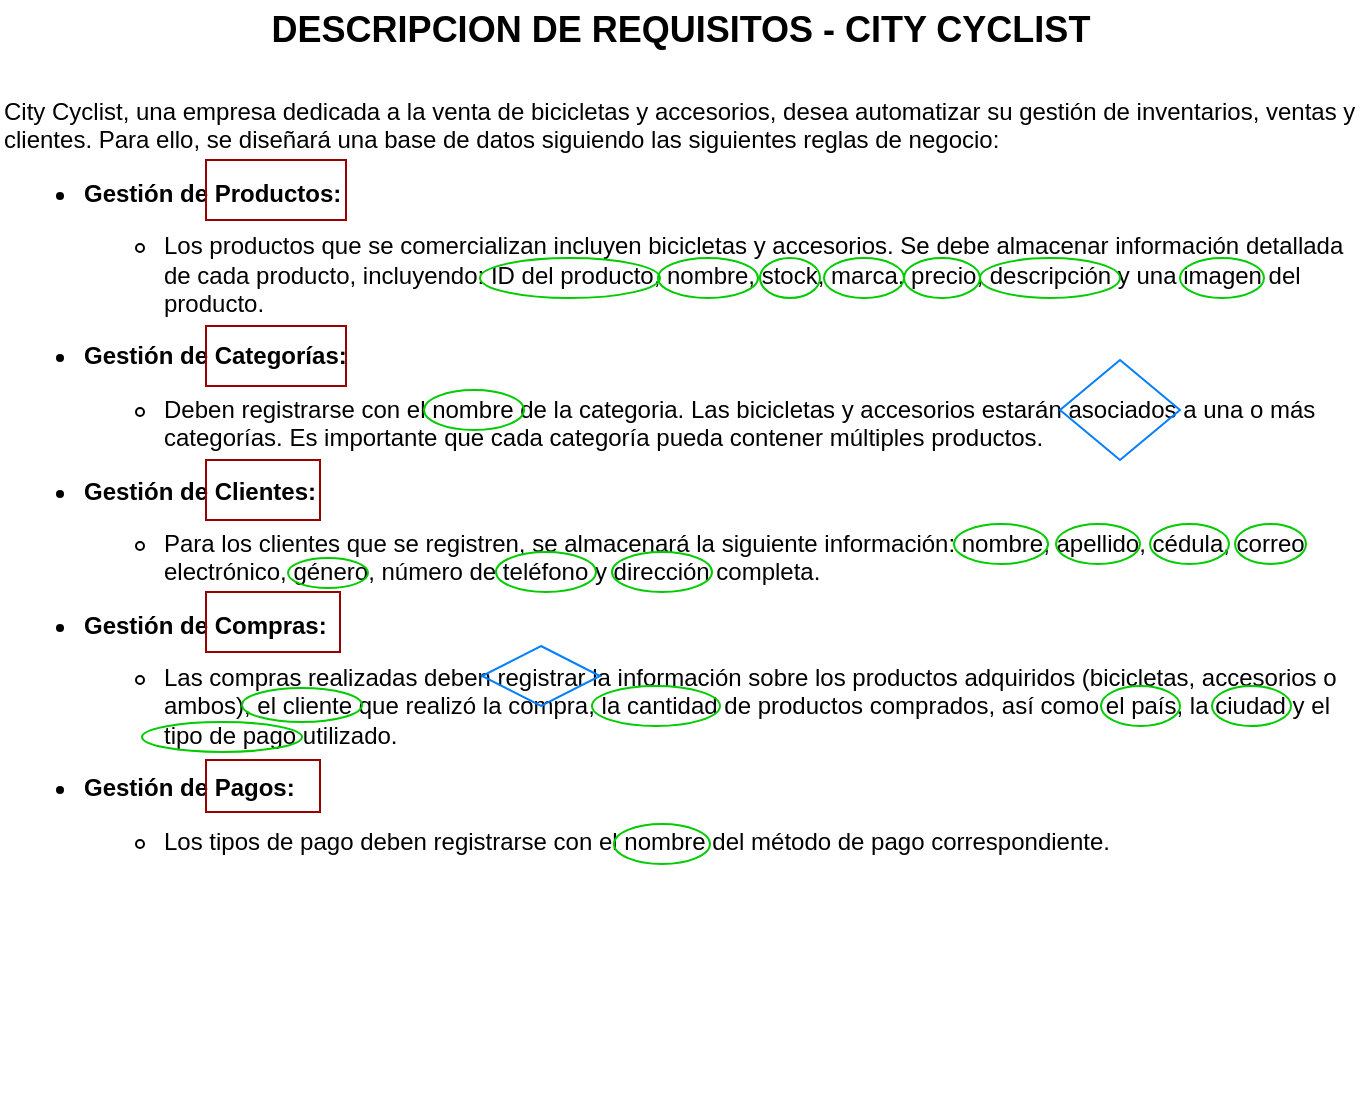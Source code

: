 <mxfile version="24.7.7">
  <diagram id="_LwM8ebEwLGyVchgPUwL" name="Página-1">
    <mxGraphModel dx="1194" dy="629" grid="1" gridSize="10" guides="1" tooltips="1" connect="1" arrows="1" fold="1" page="1" pageScale="1" pageWidth="827" pageHeight="1169" math="0" shadow="0">
      <root>
        <mxCell id="0" />
        <mxCell id="1" parent="0" />
        <mxCell id="jAvURyndO3w042A4g3do-30" value="" style="group;movable=0;resizable=0;rotatable=0;deletable=0;editable=0;locked=1;connectable=0;" parent="1" vertex="1" connectable="0">
          <mxGeometry x="80" y="20" width="680" height="550" as="geometry" />
        </mxCell>
        <mxCell id="jAvURyndO3w042A4g3do-1" value="&lt;p&gt;City Cyclist, una empresa dedicada a la venta de bicicletas y accesorios, desea automatizar su gestión de inventarios, ventas y clientes. Para ello, se diseñará una base de datos siguiendo las siguientes reglas de negocio:&lt;/p&gt;&lt;ul&gt;&lt;li&gt;&lt;p&gt;&lt;strong&gt;Gestión de Productos:&lt;/strong&gt;&lt;/p&gt;&lt;ul&gt;&lt;li&gt;Los productos que se comercializan incluyen bicicletas y accesorios. Se debe almacenar información detallada de cada producto, incluyendo: ID del producto, nombre, stock, marca, precio, descripción y una imagen del producto.&lt;/li&gt;&lt;/ul&gt;&lt;/li&gt;&lt;li&gt;&lt;p&gt;&lt;strong&gt;Gestión de Categorías:&lt;/strong&gt;&lt;/p&gt;&lt;ul&gt;&lt;li&gt;Deben registrarse con el nombre de la categoria. Las bicicletas y accesorios estarán asociados a una o más categorías. Es importante que cada categoría pueda contener múltiples productos.&lt;/li&gt;&lt;/ul&gt;&lt;/li&gt;&lt;li&gt;&lt;p&gt;&lt;strong&gt;Gestión de Clientes:&lt;/strong&gt;&lt;/p&gt;&lt;ul&gt;&lt;li&gt;Para los clientes que se registren, se almacenará la siguiente información: nombre, apellido, cédula, correo electrónico, género, número de teléfono y dirección completa.&lt;/li&gt;&lt;/ul&gt;&lt;/li&gt;&lt;li&gt;&lt;p&gt;&lt;strong&gt;Gestión de Compras:&lt;/strong&gt;&lt;/p&gt;&lt;ul&gt;&lt;li&gt;Las compras realizadas deben registrar la información sobre los productos adquiridos (bicicletas, accesorios o ambos), el cliente que realizó la compra, la cantidad de productos comprados, así como el país, la ciudad y el tipo de pago utilizado.&lt;/li&gt;&lt;/ul&gt;&lt;/li&gt;&lt;li&gt;&lt;p&gt;&lt;strong&gt;Gestión de Pagos:&lt;/strong&gt;&lt;/p&gt;&lt;ul&gt;&lt;li&gt;Los tipos de pago deben registrarse con el nombre del método de pago correspondiente.&lt;/li&gt;&lt;/ul&gt;&lt;/li&gt;&lt;/ul&gt;" style="text;whiteSpace=wrap;html=1;movable=0;resizable=0;rotatable=0;deletable=0;editable=0;locked=1;connectable=0;" parent="jAvURyndO3w042A4g3do-30" vertex="1">
          <mxGeometry y="30" width="680" height="480" as="geometry" />
        </mxCell>
        <mxCell id="jAvURyndO3w042A4g3do-2" value="&lt;b&gt;&lt;font style=&quot;font-size: 18px;&quot;&gt; DESCRIPCION DE REQUISITOS - CITY CYCLIST&lt;/font&gt;&lt;/b&gt;" style="text;html=1;align=center;verticalAlign=middle;whiteSpace=wrap;rounded=0;" parent="jAvURyndO3w042A4g3do-30" vertex="1">
          <mxGeometry x="109.5" width="461" height="30" as="geometry" />
        </mxCell>
        <mxCell id="jAvURyndO3w042A4g3do-3" value="" style="rounded=0;whiteSpace=wrap;html=1;strokeColor=#990000;fillColor=none;" parent="jAvURyndO3w042A4g3do-30" vertex="1">
          <mxGeometry x="103" y="80" width="70" height="30" as="geometry" />
        </mxCell>
        <mxCell id="jAvURyndO3w042A4g3do-4" value="" style="rounded=0;whiteSpace=wrap;html=1;strokeColor=#990000;fillColor=none;" parent="jAvURyndO3w042A4g3do-30" vertex="1">
          <mxGeometry x="103" y="163" width="70" height="30" as="geometry" />
        </mxCell>
        <mxCell id="jAvURyndO3w042A4g3do-5" value="" style="rounded=0;whiteSpace=wrap;html=1;strokeColor=#990000;fillColor=none;" parent="jAvURyndO3w042A4g3do-30" vertex="1">
          <mxGeometry x="103" y="230" width="57" height="30" as="geometry" />
        </mxCell>
        <mxCell id="jAvURyndO3w042A4g3do-6" value="" style="rounded=0;whiteSpace=wrap;html=1;strokeColor=#990000;fillColor=none;" parent="jAvURyndO3w042A4g3do-30" vertex="1">
          <mxGeometry x="103" y="296" width="67" height="30" as="geometry" />
        </mxCell>
        <mxCell id="jAvURyndO3w042A4g3do-7" value="" style="rounded=0;whiteSpace=wrap;html=1;strokeColor=#990000;fillColor=none;" parent="jAvURyndO3w042A4g3do-30" vertex="1">
          <mxGeometry x="103" y="380" width="57" height="26" as="geometry" />
        </mxCell>
        <mxCell id="jAvURyndO3w042A4g3do-8" value="" style="ellipse;whiteSpace=wrap;html=1;fillColor=none;strokeColor=#00CC00;" parent="jAvURyndO3w042A4g3do-30" vertex="1">
          <mxGeometry x="240" y="129" width="90" height="20" as="geometry" />
        </mxCell>
        <mxCell id="jAvURyndO3w042A4g3do-9" value="" style="ellipse;whiteSpace=wrap;html=1;fillColor=none;strokeColor=#00CC00;" parent="jAvURyndO3w042A4g3do-30" vertex="1">
          <mxGeometry x="329" y="129" width="50" height="20" as="geometry" />
        </mxCell>
        <mxCell id="jAvURyndO3w042A4g3do-10" value="" style="ellipse;whiteSpace=wrap;html=1;fillColor=none;strokeColor=#00CC00;" parent="jAvURyndO3w042A4g3do-30" vertex="1">
          <mxGeometry x="380" y="129" width="30" height="20" as="geometry" />
        </mxCell>
        <mxCell id="jAvURyndO3w042A4g3do-11" value="" style="ellipse;whiteSpace=wrap;html=1;fillColor=none;strokeColor=#00CC00;" parent="jAvURyndO3w042A4g3do-30" vertex="1">
          <mxGeometry x="412" y="129" width="40" height="20" as="geometry" />
        </mxCell>
        <mxCell id="jAvURyndO3w042A4g3do-12" value="" style="ellipse;whiteSpace=wrap;html=1;fillColor=none;strokeColor=#00CC00;" parent="jAvURyndO3w042A4g3do-30" vertex="1">
          <mxGeometry x="490" y="129" width="70" height="20" as="geometry" />
        </mxCell>
        <mxCell id="jAvURyndO3w042A4g3do-13" value="" style="ellipse;whiteSpace=wrap;html=1;fillColor=none;strokeColor=#00CC00;" parent="jAvURyndO3w042A4g3do-30" vertex="1">
          <mxGeometry x="452" y="129" width="38" height="20" as="geometry" />
        </mxCell>
        <mxCell id="jAvURyndO3w042A4g3do-14" value="" style="ellipse;whiteSpace=wrap;html=1;fillColor=none;strokeColor=#00CC00;" parent="jAvURyndO3w042A4g3do-30" vertex="1">
          <mxGeometry x="590" y="129" width="42" height="20" as="geometry" />
        </mxCell>
        <mxCell id="jAvURyndO3w042A4g3do-15" value="" style="ellipse;whiteSpace=wrap;html=1;fillColor=none;strokeColor=#00CC00;" parent="jAvURyndO3w042A4g3do-30" vertex="1">
          <mxGeometry x="477" y="262" width="47" height="20" as="geometry" />
        </mxCell>
        <mxCell id="jAvURyndO3w042A4g3do-16" value="" style="ellipse;whiteSpace=wrap;html=1;fillColor=none;strokeColor=#00CC00;" parent="jAvURyndO3w042A4g3do-30" vertex="1">
          <mxGeometry x="528" y="262" width="42" height="20" as="geometry" />
        </mxCell>
        <mxCell id="jAvURyndO3w042A4g3do-17" value="" style="ellipse;whiteSpace=wrap;html=1;fillColor=none;strokeColor=#00CC00;" parent="jAvURyndO3w042A4g3do-30" vertex="1">
          <mxGeometry x="575" y="262" width="39.5" height="20" as="geometry" />
        </mxCell>
        <mxCell id="jAvURyndO3w042A4g3do-18" value="" style="ellipse;whiteSpace=wrap;html=1;fillColor=none;strokeColor=#00CC00;" parent="jAvURyndO3w042A4g3do-30" vertex="1">
          <mxGeometry x="617.5" y="262" width="35.5" height="20" as="geometry" />
        </mxCell>
        <mxCell id="jAvURyndO3w042A4g3do-19" value="" style="ellipse;whiteSpace=wrap;html=1;fillColor=none;strokeColor=#00CC00;" parent="jAvURyndO3w042A4g3do-30" vertex="1">
          <mxGeometry x="306" y="276" width="50" height="20" as="geometry" />
        </mxCell>
        <mxCell id="jAvURyndO3w042A4g3do-20" value="" style="ellipse;whiteSpace=wrap;html=1;fillColor=none;strokeColor=#00CC00;" parent="jAvURyndO3w042A4g3do-30" vertex="1">
          <mxGeometry x="248" y="276" width="50" height="20" as="geometry" />
        </mxCell>
        <mxCell id="jAvURyndO3w042A4g3do-21" value="" style="ellipse;whiteSpace=wrap;html=1;fillColor=none;strokeColor=#00CC00;" parent="jAvURyndO3w042A4g3do-30" vertex="1">
          <mxGeometry x="144" y="279" width="40" height="15" as="geometry" />
        </mxCell>
        <mxCell id="jAvURyndO3w042A4g3do-22" value="" style="ellipse;whiteSpace=wrap;html=1;fillColor=none;strokeColor=#00CC00;" parent="jAvURyndO3w042A4g3do-30" vertex="1">
          <mxGeometry x="121" y="344" width="60" height="17" as="geometry" />
        </mxCell>
        <mxCell id="jAvURyndO3w042A4g3do-23" value="" style="ellipse;whiteSpace=wrap;html=1;fillColor=none;strokeColor=#00CC00;" parent="jAvURyndO3w042A4g3do-30" vertex="1">
          <mxGeometry x="296" y="343" width="64" height="20" as="geometry" />
        </mxCell>
        <mxCell id="jAvURyndO3w042A4g3do-24" value="" style="ellipse;whiteSpace=wrap;html=1;fillColor=none;strokeColor=#00CC00;" parent="jAvURyndO3w042A4g3do-30" vertex="1">
          <mxGeometry x="550.5" y="343" width="39.5" height="20" as="geometry" />
        </mxCell>
        <mxCell id="jAvURyndO3w042A4g3do-25" value="" style="ellipse;whiteSpace=wrap;html=1;fillColor=none;strokeColor=#00CC00;" parent="jAvURyndO3w042A4g3do-30" vertex="1">
          <mxGeometry x="606" y="343" width="39.5" height="20" as="geometry" />
        </mxCell>
        <mxCell id="jAvURyndO3w042A4g3do-26" value="" style="ellipse;whiteSpace=wrap;html=1;fillColor=none;strokeColor=#00CC00;" parent="jAvURyndO3w042A4g3do-30" vertex="1">
          <mxGeometry x="71" y="361" width="80" height="15" as="geometry" />
        </mxCell>
        <mxCell id="jAvURyndO3w042A4g3do-27" value="" style="ellipse;whiteSpace=wrap;html=1;fillColor=none;strokeColor=#00CC00;" parent="jAvURyndO3w042A4g3do-30" vertex="1">
          <mxGeometry x="307" y="412" width="48" height="20" as="geometry" />
        </mxCell>
        <mxCell id="jAvURyndO3w042A4g3do-28" value="" style="ellipse;whiteSpace=wrap;html=1;fillColor=none;strokeColor=#00CC00;" parent="jAvURyndO3w042A4g3do-30" vertex="1">
          <mxGeometry x="212" y="195" width="50" height="20" as="geometry" />
        </mxCell>
        <mxCell id="jAvURyndO3w042A4g3do-114" value="" style="rhombus;whiteSpace=wrap;html=1;fillColor=none;strokeColor=#007FFF;" parent="1" vertex="1">
          <mxGeometry x="610" y="200" width="60" height="50" as="geometry" />
        </mxCell>
        <mxCell id="jAvURyndO3w042A4g3do-115" value="" style="rhombus;whiteSpace=wrap;html=1;fillColor=none;strokeColor=#007FFF;" parent="1" vertex="1">
          <mxGeometry x="321" y="343" width="59" height="30" as="geometry" />
        </mxCell>
      </root>
    </mxGraphModel>
  </diagram>
</mxfile>
